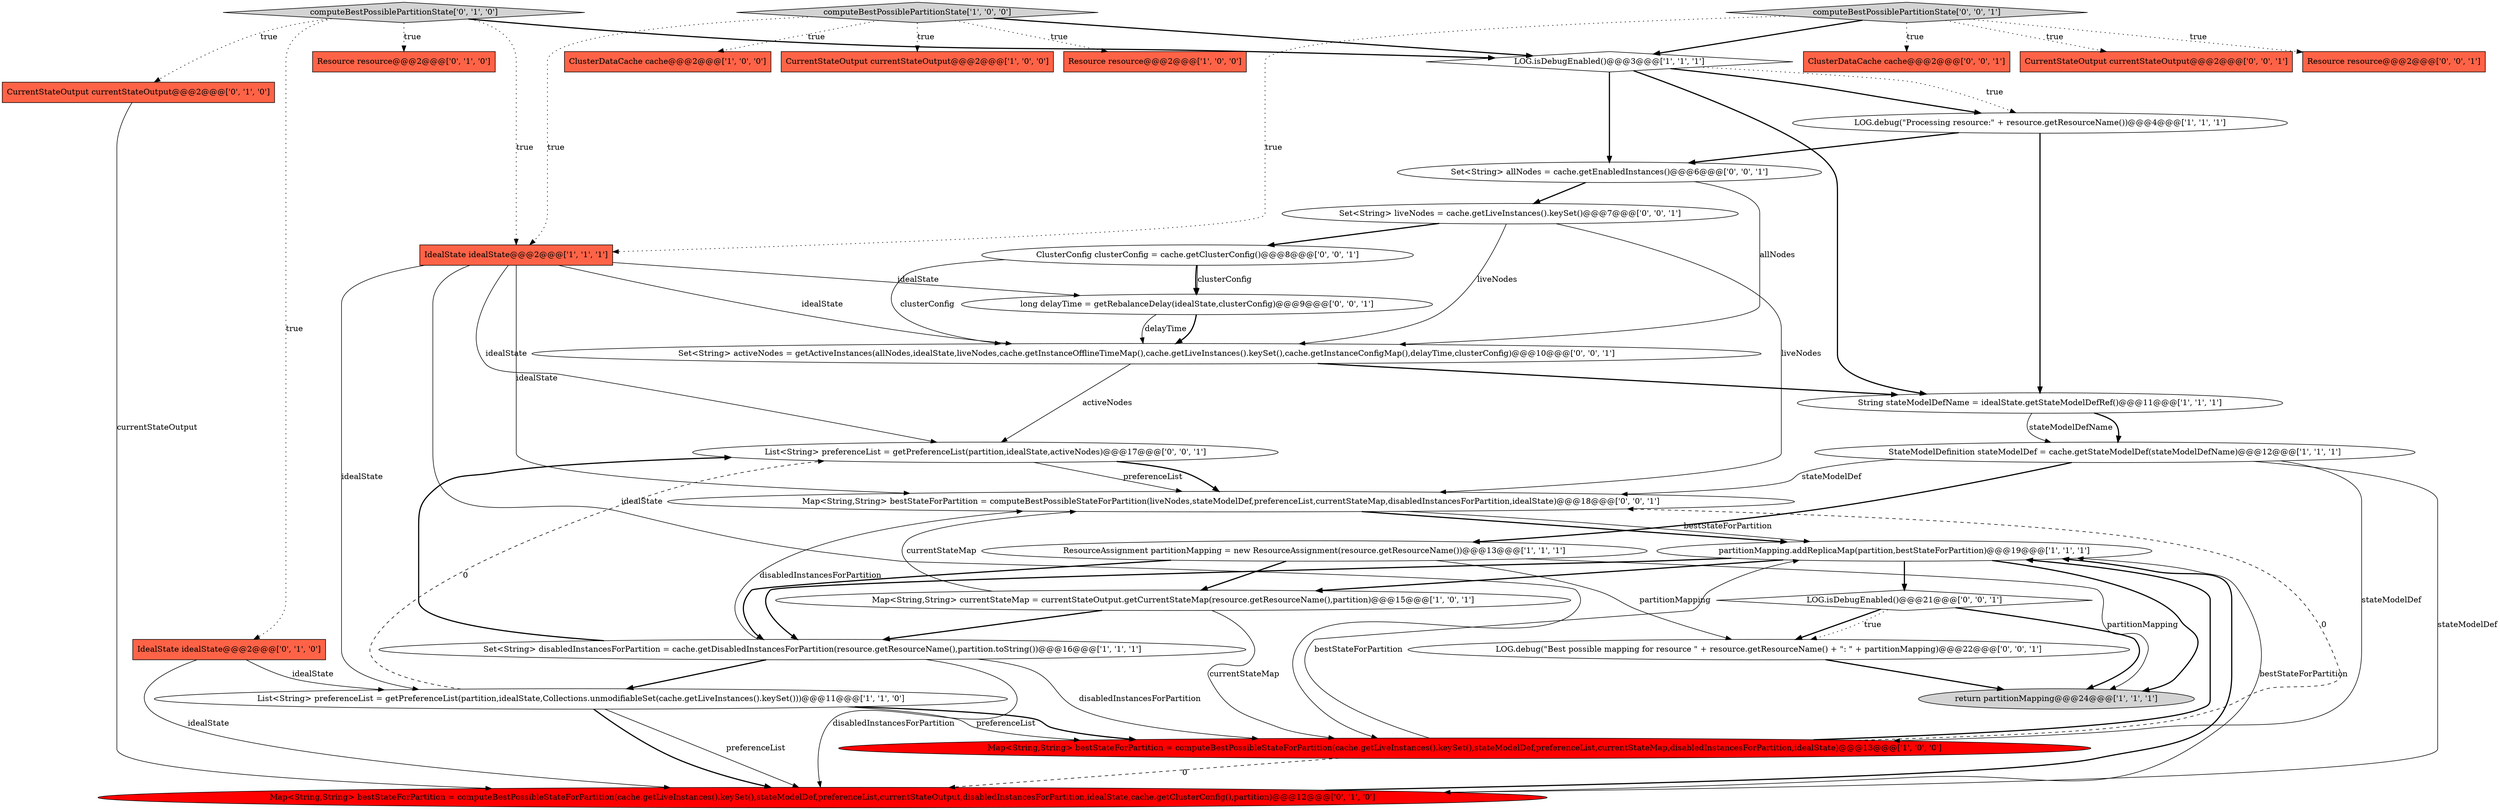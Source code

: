 digraph {
26 [style = filled, label = "ClusterConfig clusterConfig = cache.getClusterConfig()@@@8@@@['0', '0', '1']", fillcolor = white, shape = ellipse image = "AAA0AAABBB3BBB"];
11 [style = filled, label = "List<String> preferenceList = getPreferenceList(partition,idealState,Collections.unmodifiableSet(cache.getLiveInstances().keySet()))@@@11@@@['1', '1', '0']", fillcolor = white, shape = ellipse image = "AAA0AAABBB1BBB"];
15 [style = filled, label = "LOG.debug(\"Processing resource:\" + resource.getResourceName())@@@4@@@['1', '1', '1']", fillcolor = white, shape = ellipse image = "AAA0AAABBB1BBB"];
21 [style = filled, label = "ClusterDataCache cache@@@2@@@['0', '0', '1']", fillcolor = tomato, shape = box image = "AAA0AAABBB3BBB"];
16 [style = filled, label = "computeBestPossiblePartitionState['0', '1', '0']", fillcolor = lightgray, shape = diamond image = "AAA0AAABBB2BBB"];
0 [style = filled, label = "Map<String,String> currentStateMap = currentStateOutput.getCurrentStateMap(resource.getResourceName(),partition)@@@15@@@['1', '0', '1']", fillcolor = white, shape = ellipse image = "AAA0AAABBB1BBB"];
4 [style = filled, label = "ClusterDataCache cache@@@2@@@['1', '0', '0']", fillcolor = tomato, shape = box image = "AAA0AAABBB1BBB"];
33 [style = filled, label = "LOG.debug(\"Best possible mapping for resource \" + resource.getResourceName() + \": \" + partitionMapping)@@@22@@@['0', '0', '1']", fillcolor = white, shape = ellipse image = "AAA0AAABBB3BBB"];
25 [style = filled, label = "Set<String> liveNodes = cache.getLiveInstances().keySet()@@@7@@@['0', '0', '1']", fillcolor = white, shape = ellipse image = "AAA0AAABBB3BBB"];
5 [style = filled, label = "ResourceAssignment partitionMapping = new ResourceAssignment(resource.getResourceName())@@@13@@@['1', '1', '1']", fillcolor = white, shape = ellipse image = "AAA0AAABBB1BBB"];
2 [style = filled, label = "LOG.isDebugEnabled()@@@3@@@['1', '1', '1']", fillcolor = white, shape = diamond image = "AAA0AAABBB1BBB"];
24 [style = filled, label = "CurrentStateOutput currentStateOutput@@@2@@@['0', '0', '1']", fillcolor = tomato, shape = box image = "AAA0AAABBB3BBB"];
32 [style = filled, label = "Set<String> allNodes = cache.getEnabledInstances()@@@6@@@['0', '0', '1']", fillcolor = white, shape = ellipse image = "AAA0AAABBB3BBB"];
14 [style = filled, label = "IdealState idealState@@@2@@@['1', '1', '1']", fillcolor = tomato, shape = box image = "AAA0AAABBB1BBB"];
23 [style = filled, label = "LOG.isDebugEnabled()@@@21@@@['0', '0', '1']", fillcolor = white, shape = diamond image = "AAA0AAABBB3BBB"];
12 [style = filled, label = "computeBestPossiblePartitionState['1', '0', '0']", fillcolor = lightgray, shape = diamond image = "AAA0AAABBB1BBB"];
6 [style = filled, label = "CurrentStateOutput currentStateOutput@@@2@@@['1', '0', '0']", fillcolor = tomato, shape = box image = "AAA0AAABBB1BBB"];
19 [style = filled, label = "Map<String,String> bestStateForPartition = computeBestPossibleStateForPartition(cache.getLiveInstances().keySet(),stateModelDef,preferenceList,currentStateOutput,disabledInstancesForPartition,idealState,cache.getClusterConfig(),partition)@@@12@@@['0', '1', '0']", fillcolor = red, shape = ellipse image = "AAA1AAABBB2BBB"];
8 [style = filled, label = "return partitionMapping@@@24@@@['1', '1', '1']", fillcolor = lightgray, shape = ellipse image = "AAA0AAABBB1BBB"];
30 [style = filled, label = "computeBestPossiblePartitionState['0', '0', '1']", fillcolor = lightgray, shape = diamond image = "AAA0AAABBB3BBB"];
9 [style = filled, label = "Set<String> disabledInstancesForPartition = cache.getDisabledInstancesForPartition(resource.getResourceName(),partition.toString())@@@16@@@['1', '1', '1']", fillcolor = white, shape = ellipse image = "AAA0AAABBB1BBB"];
28 [style = filled, label = "Set<String> activeNodes = getActiveInstances(allNodes,idealState,liveNodes,cache.getInstanceOfflineTimeMap(),cache.getLiveInstances().keySet(),cache.getInstanceConfigMap(),delayTime,clusterConfig)@@@10@@@['0', '0', '1']", fillcolor = white, shape = ellipse image = "AAA0AAABBB3BBB"];
29 [style = filled, label = "Resource resource@@@2@@@['0', '0', '1']", fillcolor = tomato, shape = box image = "AAA0AAABBB3BBB"];
18 [style = filled, label = "CurrentStateOutput currentStateOutput@@@2@@@['0', '1', '0']", fillcolor = tomato, shape = box image = "AAA0AAABBB2BBB"];
17 [style = filled, label = "Resource resource@@@2@@@['0', '1', '0']", fillcolor = tomato, shape = box image = "AAA0AAABBB2BBB"];
31 [style = filled, label = "List<String> preferenceList = getPreferenceList(partition,idealState,activeNodes)@@@17@@@['0', '0', '1']", fillcolor = white, shape = ellipse image = "AAA0AAABBB3BBB"];
27 [style = filled, label = "Map<String,String> bestStateForPartition = computeBestPossibleStateForPartition(liveNodes,stateModelDef,preferenceList,currentStateMap,disabledInstancesForPartition,idealState)@@@18@@@['0', '0', '1']", fillcolor = white, shape = ellipse image = "AAA0AAABBB3BBB"];
3 [style = filled, label = "String stateModelDefName = idealState.getStateModelDefRef()@@@11@@@['1', '1', '1']", fillcolor = white, shape = ellipse image = "AAA0AAABBB1BBB"];
1 [style = filled, label = "StateModelDefinition stateModelDef = cache.getStateModelDef(stateModelDefName)@@@12@@@['1', '1', '1']", fillcolor = white, shape = ellipse image = "AAA0AAABBB1BBB"];
20 [style = filled, label = "IdealState idealState@@@2@@@['0', '1', '0']", fillcolor = tomato, shape = box image = "AAA0AAABBB2BBB"];
22 [style = filled, label = "long delayTime = getRebalanceDelay(idealState,clusterConfig)@@@9@@@['0', '0', '1']", fillcolor = white, shape = ellipse image = "AAA0AAABBB3BBB"];
7 [style = filled, label = "Map<String,String> bestStateForPartition = computeBestPossibleStateForPartition(cache.getLiveInstances().keySet(),stateModelDef,preferenceList,currentStateMap,disabledInstancesForPartition,idealState)@@@13@@@['1', '0', '0']", fillcolor = red, shape = ellipse image = "AAA1AAABBB1BBB"];
13 [style = filled, label = "partitionMapping.addReplicaMap(partition,bestStateForPartition)@@@19@@@['1', '1', '1']", fillcolor = white, shape = ellipse image = "AAA0AAABBB1BBB"];
10 [style = filled, label = "Resource resource@@@2@@@['1', '0', '0']", fillcolor = tomato, shape = box image = "AAA0AAABBB1BBB"];
1->5 [style = bold, label=""];
7->13 [style = bold, label=""];
27->13 [style = bold, label=""];
20->19 [style = solid, label="idealState"];
0->9 [style = bold, label=""];
20->11 [style = solid, label="idealState"];
28->31 [style = solid, label="activeNodes"];
9->11 [style = bold, label=""];
30->24 [style = dotted, label="true"];
3->1 [style = bold, label=""];
5->9 [style = bold, label=""];
9->31 [style = bold, label=""];
2->3 [style = bold, label=""];
16->17 [style = dotted, label="true"];
5->33 [style = solid, label="partitionMapping"];
9->19 [style = solid, label="disabledInstancesForPartition"];
2->15 [style = dotted, label="true"];
7->13 [style = solid, label="bestStateForPartition"];
14->22 [style = solid, label="idealState"];
16->20 [style = dotted, label="true"];
22->28 [style = bold, label=""];
14->28 [style = solid, label="idealState"];
32->28 [style = solid, label="allNodes"];
11->19 [style = solid, label="preferenceList"];
11->19 [style = bold, label=""];
16->2 [style = bold, label=""];
15->3 [style = bold, label=""];
22->28 [style = solid, label="delayTime"];
30->21 [style = dotted, label="true"];
23->8 [style = bold, label=""];
26->28 [style = solid, label="clusterConfig"];
26->22 [style = bold, label=""];
25->28 [style = solid, label="liveNodes"];
7->27 [style = dashed, label="0"];
5->8 [style = solid, label="partitionMapping"];
30->14 [style = dotted, label="true"];
31->27 [style = solid, label="preferenceList"];
12->14 [style = dotted, label="true"];
30->29 [style = dotted, label="true"];
0->27 [style = solid, label="currentStateMap"];
27->13 [style = solid, label="bestStateForPartition"];
12->2 [style = bold, label=""];
23->33 [style = bold, label=""];
19->13 [style = bold, label=""];
14->7 [style = solid, label="idealState"];
12->10 [style = dotted, label="true"];
5->0 [style = bold, label=""];
12->6 [style = dotted, label="true"];
11->7 [style = solid, label="preferenceList"];
31->27 [style = bold, label=""];
7->19 [style = dashed, label="0"];
11->31 [style = dashed, label="0"];
19->13 [style = solid, label="bestStateForPartition"];
16->14 [style = dotted, label="true"];
1->7 [style = solid, label="stateModelDef"];
2->15 [style = bold, label=""];
14->11 [style = solid, label="idealState"];
14->27 [style = solid, label="idealState"];
32->25 [style = bold, label=""];
18->19 [style = solid, label="currentStateOutput"];
25->26 [style = bold, label=""];
9->7 [style = solid, label="disabledInstancesForPartition"];
0->7 [style = solid, label="currentStateMap"];
13->23 [style = bold, label=""];
3->1 [style = solid, label="stateModelDefName"];
12->4 [style = dotted, label="true"];
1->27 [style = solid, label="stateModelDef"];
13->9 [style = bold, label=""];
2->32 [style = bold, label=""];
28->3 [style = bold, label=""];
23->33 [style = dotted, label="true"];
13->8 [style = bold, label=""];
30->2 [style = bold, label=""];
1->19 [style = solid, label="stateModelDef"];
15->32 [style = bold, label=""];
9->27 [style = solid, label="disabledInstancesForPartition"];
25->27 [style = solid, label="liveNodes"];
33->8 [style = bold, label=""];
26->22 [style = solid, label="clusterConfig"];
11->7 [style = bold, label=""];
14->31 [style = solid, label="idealState"];
13->0 [style = bold, label=""];
16->18 [style = dotted, label="true"];
}
